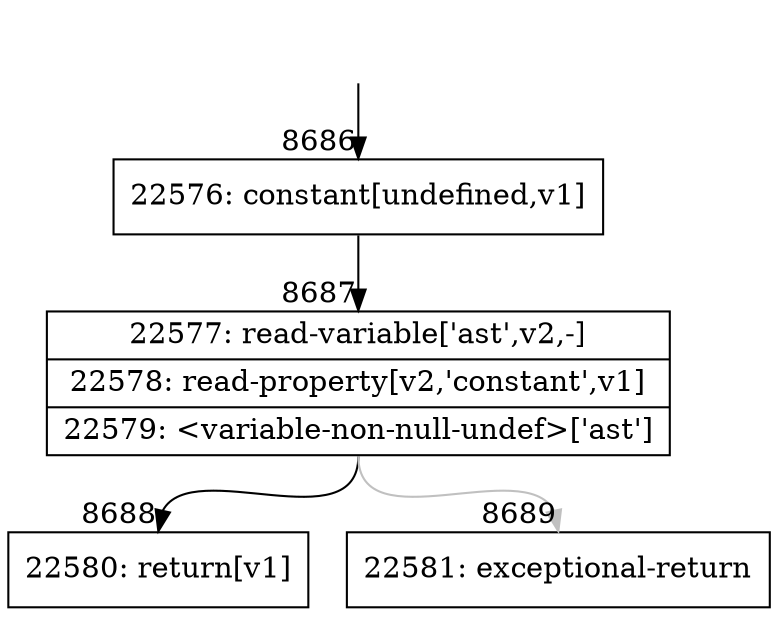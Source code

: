 digraph {
rankdir="TD"
BB_entry636[shape=none,label=""];
BB_entry636 -> BB8686 [tailport=s, headport=n, headlabel="    8686"]
BB8686 [shape=record label="{22576: constant[undefined,v1]}" ] 
BB8686 -> BB8687 [tailport=s, headport=n, headlabel="      8687"]
BB8687 [shape=record label="{22577: read-variable['ast',v2,-]|22578: read-property[v2,'constant',v1]|22579: \<variable-non-null-undef\>['ast']}" ] 
BB8687 -> BB8688 [tailport=s, headport=n, headlabel="      8688"]
BB8687 -> BB8689 [tailport=s, headport=n, color=gray, headlabel="      8689"]
BB8688 [shape=record label="{22580: return[v1]}" ] 
BB8689 [shape=record label="{22581: exceptional-return}" ] 
//#$~ 13091
}
